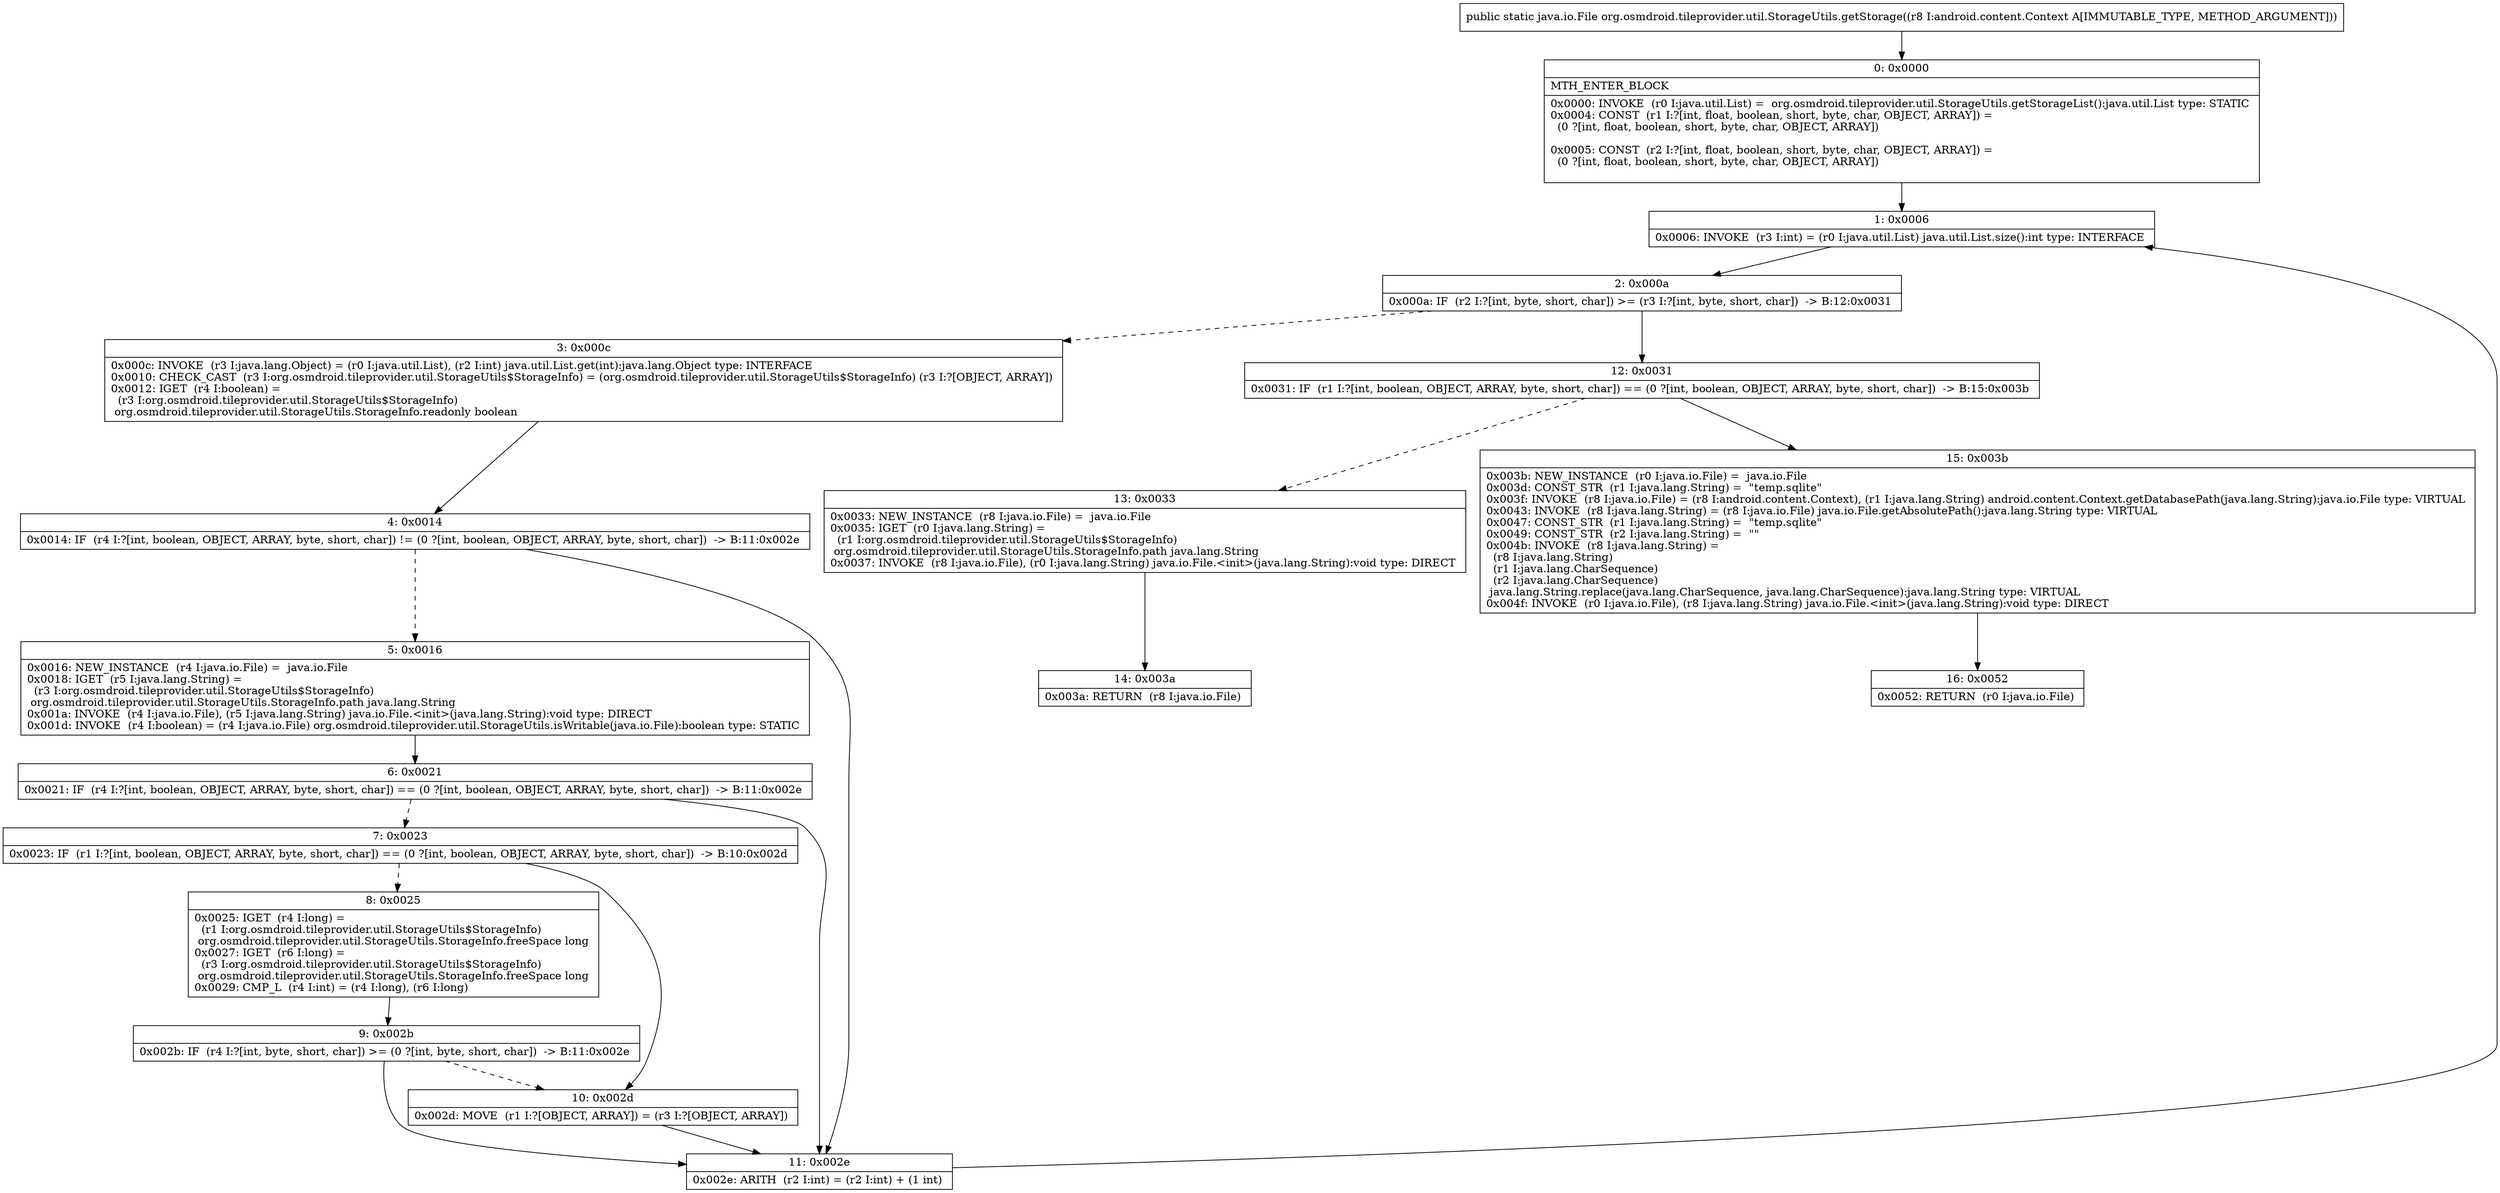 digraph "CFG fororg.osmdroid.tileprovider.util.StorageUtils.getStorage(Landroid\/content\/Context;)Ljava\/io\/File;" {
Node_0 [shape=record,label="{0\:\ 0x0000|MTH_ENTER_BLOCK\l|0x0000: INVOKE  (r0 I:java.util.List) =  org.osmdroid.tileprovider.util.StorageUtils.getStorageList():java.util.List type: STATIC \l0x0004: CONST  (r1 I:?[int, float, boolean, short, byte, char, OBJECT, ARRAY]) = \l  (0 ?[int, float, boolean, short, byte, char, OBJECT, ARRAY])\l \l0x0005: CONST  (r2 I:?[int, float, boolean, short, byte, char, OBJECT, ARRAY]) = \l  (0 ?[int, float, boolean, short, byte, char, OBJECT, ARRAY])\l \l}"];
Node_1 [shape=record,label="{1\:\ 0x0006|0x0006: INVOKE  (r3 I:int) = (r0 I:java.util.List) java.util.List.size():int type: INTERFACE \l}"];
Node_2 [shape=record,label="{2\:\ 0x000a|0x000a: IF  (r2 I:?[int, byte, short, char]) \>= (r3 I:?[int, byte, short, char])  \-\> B:12:0x0031 \l}"];
Node_3 [shape=record,label="{3\:\ 0x000c|0x000c: INVOKE  (r3 I:java.lang.Object) = (r0 I:java.util.List), (r2 I:int) java.util.List.get(int):java.lang.Object type: INTERFACE \l0x0010: CHECK_CAST  (r3 I:org.osmdroid.tileprovider.util.StorageUtils$StorageInfo) = (org.osmdroid.tileprovider.util.StorageUtils$StorageInfo) (r3 I:?[OBJECT, ARRAY]) \l0x0012: IGET  (r4 I:boolean) = \l  (r3 I:org.osmdroid.tileprovider.util.StorageUtils$StorageInfo)\l org.osmdroid.tileprovider.util.StorageUtils.StorageInfo.readonly boolean \l}"];
Node_4 [shape=record,label="{4\:\ 0x0014|0x0014: IF  (r4 I:?[int, boolean, OBJECT, ARRAY, byte, short, char]) != (0 ?[int, boolean, OBJECT, ARRAY, byte, short, char])  \-\> B:11:0x002e \l}"];
Node_5 [shape=record,label="{5\:\ 0x0016|0x0016: NEW_INSTANCE  (r4 I:java.io.File) =  java.io.File \l0x0018: IGET  (r5 I:java.lang.String) = \l  (r3 I:org.osmdroid.tileprovider.util.StorageUtils$StorageInfo)\l org.osmdroid.tileprovider.util.StorageUtils.StorageInfo.path java.lang.String \l0x001a: INVOKE  (r4 I:java.io.File), (r5 I:java.lang.String) java.io.File.\<init\>(java.lang.String):void type: DIRECT \l0x001d: INVOKE  (r4 I:boolean) = (r4 I:java.io.File) org.osmdroid.tileprovider.util.StorageUtils.isWritable(java.io.File):boolean type: STATIC \l}"];
Node_6 [shape=record,label="{6\:\ 0x0021|0x0021: IF  (r4 I:?[int, boolean, OBJECT, ARRAY, byte, short, char]) == (0 ?[int, boolean, OBJECT, ARRAY, byte, short, char])  \-\> B:11:0x002e \l}"];
Node_7 [shape=record,label="{7\:\ 0x0023|0x0023: IF  (r1 I:?[int, boolean, OBJECT, ARRAY, byte, short, char]) == (0 ?[int, boolean, OBJECT, ARRAY, byte, short, char])  \-\> B:10:0x002d \l}"];
Node_8 [shape=record,label="{8\:\ 0x0025|0x0025: IGET  (r4 I:long) = \l  (r1 I:org.osmdroid.tileprovider.util.StorageUtils$StorageInfo)\l org.osmdroid.tileprovider.util.StorageUtils.StorageInfo.freeSpace long \l0x0027: IGET  (r6 I:long) = \l  (r3 I:org.osmdroid.tileprovider.util.StorageUtils$StorageInfo)\l org.osmdroid.tileprovider.util.StorageUtils.StorageInfo.freeSpace long \l0x0029: CMP_L  (r4 I:int) = (r4 I:long), (r6 I:long) \l}"];
Node_9 [shape=record,label="{9\:\ 0x002b|0x002b: IF  (r4 I:?[int, byte, short, char]) \>= (0 ?[int, byte, short, char])  \-\> B:11:0x002e \l}"];
Node_10 [shape=record,label="{10\:\ 0x002d|0x002d: MOVE  (r1 I:?[OBJECT, ARRAY]) = (r3 I:?[OBJECT, ARRAY]) \l}"];
Node_11 [shape=record,label="{11\:\ 0x002e|0x002e: ARITH  (r2 I:int) = (r2 I:int) + (1 int) \l}"];
Node_12 [shape=record,label="{12\:\ 0x0031|0x0031: IF  (r1 I:?[int, boolean, OBJECT, ARRAY, byte, short, char]) == (0 ?[int, boolean, OBJECT, ARRAY, byte, short, char])  \-\> B:15:0x003b \l}"];
Node_13 [shape=record,label="{13\:\ 0x0033|0x0033: NEW_INSTANCE  (r8 I:java.io.File) =  java.io.File \l0x0035: IGET  (r0 I:java.lang.String) = \l  (r1 I:org.osmdroid.tileprovider.util.StorageUtils$StorageInfo)\l org.osmdroid.tileprovider.util.StorageUtils.StorageInfo.path java.lang.String \l0x0037: INVOKE  (r8 I:java.io.File), (r0 I:java.lang.String) java.io.File.\<init\>(java.lang.String):void type: DIRECT \l}"];
Node_14 [shape=record,label="{14\:\ 0x003a|0x003a: RETURN  (r8 I:java.io.File) \l}"];
Node_15 [shape=record,label="{15\:\ 0x003b|0x003b: NEW_INSTANCE  (r0 I:java.io.File) =  java.io.File \l0x003d: CONST_STR  (r1 I:java.lang.String) =  \"temp.sqlite\" \l0x003f: INVOKE  (r8 I:java.io.File) = (r8 I:android.content.Context), (r1 I:java.lang.String) android.content.Context.getDatabasePath(java.lang.String):java.io.File type: VIRTUAL \l0x0043: INVOKE  (r8 I:java.lang.String) = (r8 I:java.io.File) java.io.File.getAbsolutePath():java.lang.String type: VIRTUAL \l0x0047: CONST_STR  (r1 I:java.lang.String) =  \"temp.sqlite\" \l0x0049: CONST_STR  (r2 I:java.lang.String) =  \"\" \l0x004b: INVOKE  (r8 I:java.lang.String) = \l  (r8 I:java.lang.String)\l  (r1 I:java.lang.CharSequence)\l  (r2 I:java.lang.CharSequence)\l java.lang.String.replace(java.lang.CharSequence, java.lang.CharSequence):java.lang.String type: VIRTUAL \l0x004f: INVOKE  (r0 I:java.io.File), (r8 I:java.lang.String) java.io.File.\<init\>(java.lang.String):void type: DIRECT \l}"];
Node_16 [shape=record,label="{16\:\ 0x0052|0x0052: RETURN  (r0 I:java.io.File) \l}"];
MethodNode[shape=record,label="{public static java.io.File org.osmdroid.tileprovider.util.StorageUtils.getStorage((r8 I:android.content.Context A[IMMUTABLE_TYPE, METHOD_ARGUMENT])) }"];
MethodNode -> Node_0;
Node_0 -> Node_1;
Node_1 -> Node_2;
Node_2 -> Node_3[style=dashed];
Node_2 -> Node_12;
Node_3 -> Node_4;
Node_4 -> Node_5[style=dashed];
Node_4 -> Node_11;
Node_5 -> Node_6;
Node_6 -> Node_7[style=dashed];
Node_6 -> Node_11;
Node_7 -> Node_8[style=dashed];
Node_7 -> Node_10;
Node_8 -> Node_9;
Node_9 -> Node_10[style=dashed];
Node_9 -> Node_11;
Node_10 -> Node_11;
Node_11 -> Node_1;
Node_12 -> Node_13[style=dashed];
Node_12 -> Node_15;
Node_13 -> Node_14;
Node_15 -> Node_16;
}

